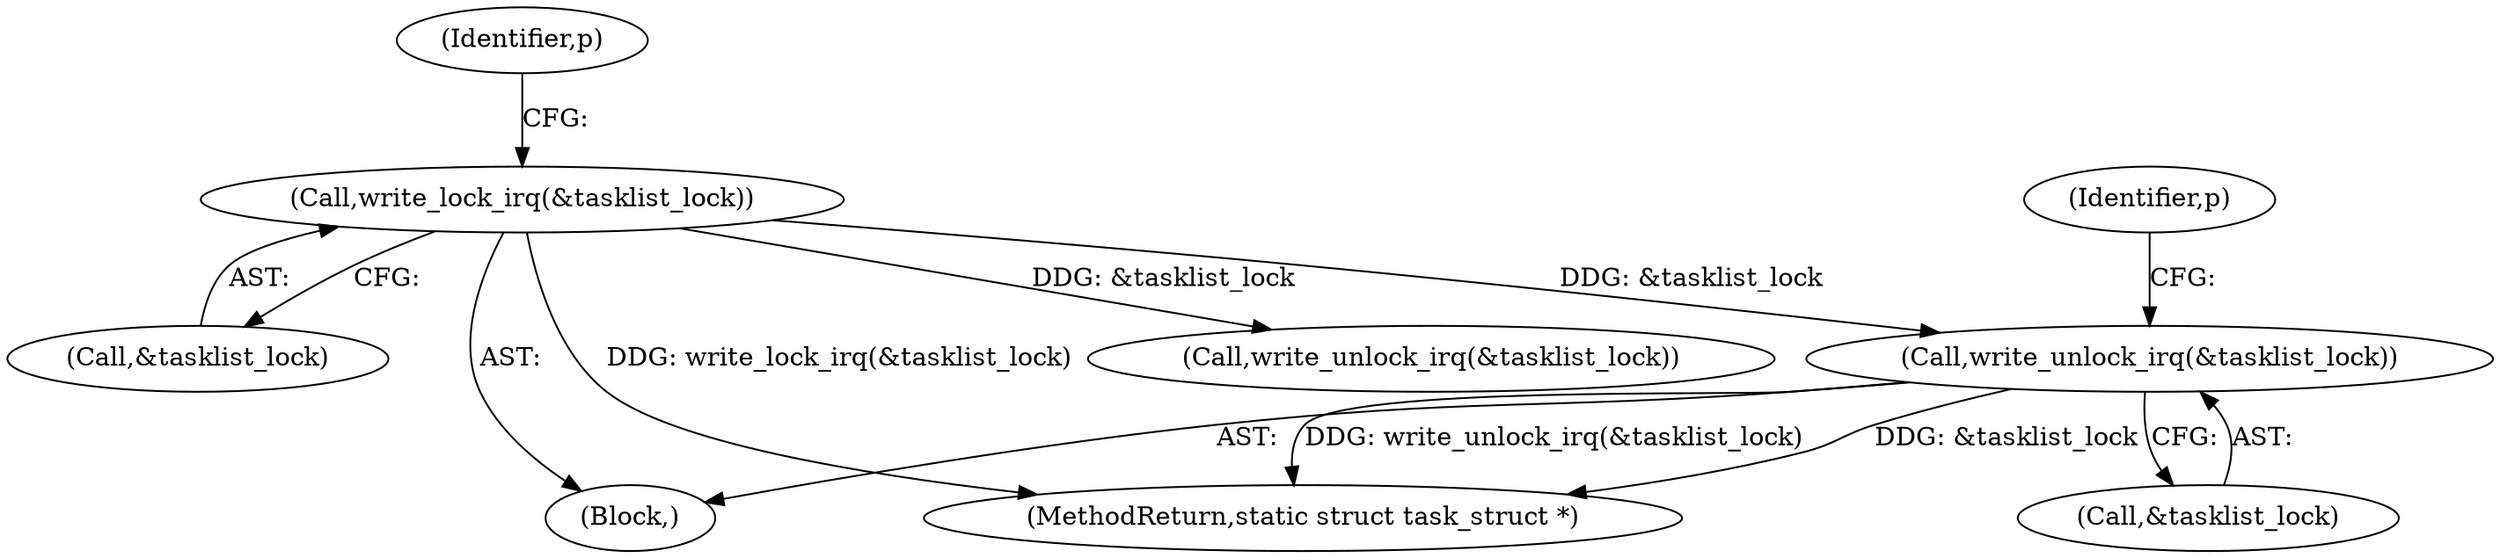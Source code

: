 digraph "0_linux_b69f2292063d2caf37ca9aec7d63ded203701bf3_1@API" {
"1001047" [label="(Call,write_unlock_irq(&tasklist_lock))"];
"1000810" [label="(Call,write_lock_irq(&tasklist_lock))"];
"1000902" [label="(Call,write_unlock_irq(&tasklist_lock))"];
"1000815" [label="(Identifier,p)"];
"1001047" [label="(Call,write_unlock_irq(&tasklist_lock))"];
"1000130" [label="(Block,)"];
"1000811" [label="(Call,&tasklist_lock)"];
"1001151" [label="(MethodReturn,static struct task_struct *)"];
"1001051" [label="(Identifier,p)"];
"1001048" [label="(Call,&tasklist_lock)"];
"1000810" [label="(Call,write_lock_irq(&tasklist_lock))"];
"1001047" -> "1000130"  [label="AST: "];
"1001047" -> "1001048"  [label="CFG: "];
"1001048" -> "1001047"  [label="AST: "];
"1001051" -> "1001047"  [label="CFG: "];
"1001047" -> "1001151"  [label="DDG: write_unlock_irq(&tasklist_lock)"];
"1001047" -> "1001151"  [label="DDG: &tasklist_lock"];
"1000810" -> "1001047"  [label="DDG: &tasklist_lock"];
"1000810" -> "1000130"  [label="AST: "];
"1000810" -> "1000811"  [label="CFG: "];
"1000811" -> "1000810"  [label="AST: "];
"1000815" -> "1000810"  [label="CFG: "];
"1000810" -> "1001151"  [label="DDG: write_lock_irq(&tasklist_lock)"];
"1000810" -> "1000902"  [label="DDG: &tasklist_lock"];
}
